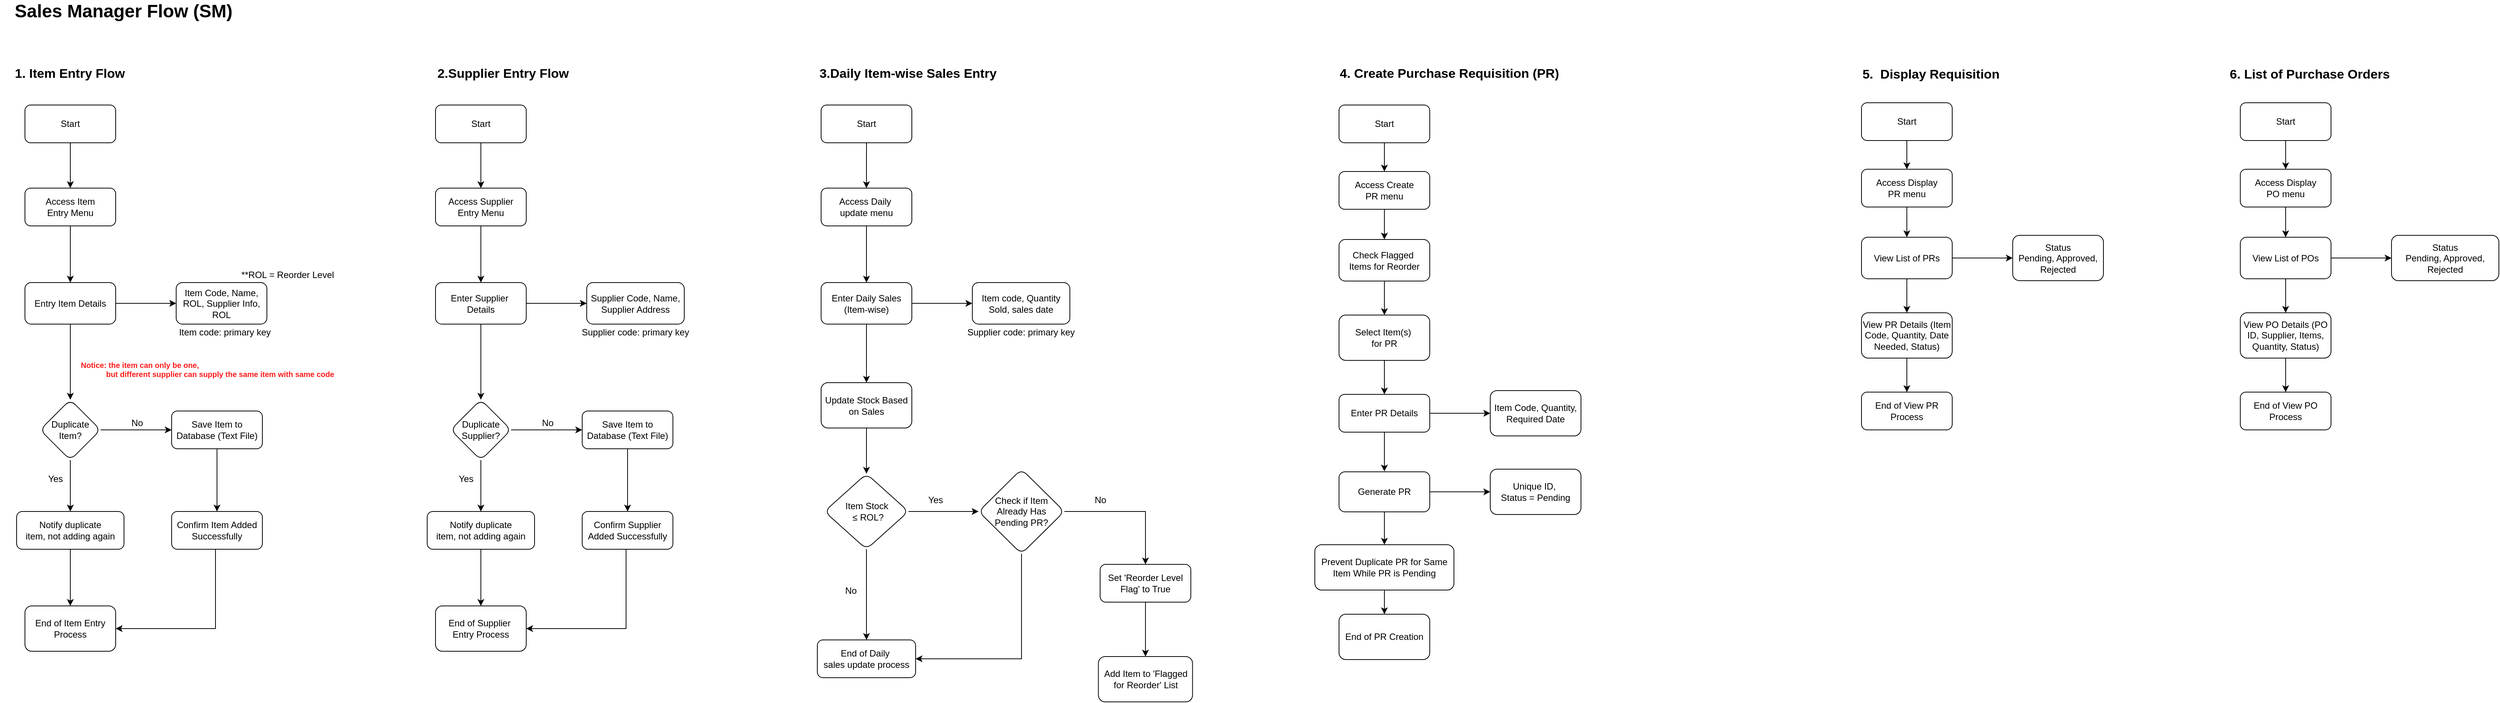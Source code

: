 <mxfile version="26.2.13">
  <diagram id="C5RBs43oDa-KdzZeNtuy" name="Page-1">
    <mxGraphModel dx="1740" dy="937" grid="1" gridSize="10" guides="1" tooltips="1" connect="1" arrows="1" fold="1" page="1" pageScale="1" pageWidth="827" pageHeight="1169" math="0" shadow="0">
      <root>
        <mxCell id="WIyWlLk6GJQsqaUBKTNV-0" />
        <mxCell id="WIyWlLk6GJQsqaUBKTNV-1" parent="WIyWlLk6GJQsqaUBKTNV-0" />
        <mxCell id="XJ3SM_v7XUwHbuzZQBsO-0" value="Sales Manager Flow (SM)" style="text;html=1;align=center;verticalAlign=middle;whiteSpace=wrap;rounded=0;fontSize=24;fontStyle=1" parent="WIyWlLk6GJQsqaUBKTNV-1" vertex="1">
          <mxGeometry x="36" y="51" width="305" height="30" as="geometry" />
        </mxCell>
        <mxCell id="XJ3SM_v7XUwHbuzZQBsO-1" value="1. Item Entry Flow" style="text;html=1;align=center;verticalAlign=middle;whiteSpace=wrap;rounded=0;fontSize=17;fontStyle=1" parent="WIyWlLk6GJQsqaUBKTNV-1" vertex="1">
          <mxGeometry x="25" y="134" width="185" height="30" as="geometry" />
        </mxCell>
        <mxCell id="XJ3SM_v7XUwHbuzZQBsO-4" value="" style="edgeStyle=orthogonalEdgeStyle;rounded=0;orthogonalLoop=1;jettySize=auto;html=1;" parent="WIyWlLk6GJQsqaUBKTNV-1" source="XJ3SM_v7XUwHbuzZQBsO-2" target="XJ3SM_v7XUwHbuzZQBsO-3" edge="1">
          <mxGeometry relative="1" as="geometry" />
        </mxCell>
        <mxCell id="XJ3SM_v7XUwHbuzZQBsO-2" value="Start" style="rounded=1;whiteSpace=wrap;html=1;" parent="WIyWlLk6GJQsqaUBKTNV-1" vertex="1">
          <mxGeometry x="58" y="190" width="120" height="50" as="geometry" />
        </mxCell>
        <mxCell id="XJ3SM_v7XUwHbuzZQBsO-6" value="" style="edgeStyle=orthogonalEdgeStyle;rounded=0;orthogonalLoop=1;jettySize=auto;html=1;" parent="WIyWlLk6GJQsqaUBKTNV-1" source="XJ3SM_v7XUwHbuzZQBsO-3" target="XJ3SM_v7XUwHbuzZQBsO-5" edge="1">
          <mxGeometry relative="1" as="geometry" />
        </mxCell>
        <mxCell id="XJ3SM_v7XUwHbuzZQBsO-3" value="Access Item&lt;div&gt;Entry Menu&lt;/div&gt;" style="whiteSpace=wrap;html=1;rounded=1;" parent="WIyWlLk6GJQsqaUBKTNV-1" vertex="1">
          <mxGeometry x="58" y="300" width="120" height="50" as="geometry" />
        </mxCell>
        <mxCell id="XJ3SM_v7XUwHbuzZQBsO-11" value="" style="edgeStyle=orthogonalEdgeStyle;rounded=0;orthogonalLoop=1;jettySize=auto;html=1;" parent="WIyWlLk6GJQsqaUBKTNV-1" source="XJ3SM_v7XUwHbuzZQBsO-5" target="XJ3SM_v7XUwHbuzZQBsO-10" edge="1">
          <mxGeometry relative="1" as="geometry" />
        </mxCell>
        <mxCell id="XJ3SM_v7XUwHbuzZQBsO-16" value="" style="edgeStyle=orthogonalEdgeStyle;rounded=0;orthogonalLoop=1;jettySize=auto;html=1;" parent="WIyWlLk6GJQsqaUBKTNV-1" source="XJ3SM_v7XUwHbuzZQBsO-5" target="XJ3SM_v7XUwHbuzZQBsO-15" edge="1">
          <mxGeometry relative="1" as="geometry" />
        </mxCell>
        <mxCell id="XJ3SM_v7XUwHbuzZQBsO-5" value="Entry Item Details" style="whiteSpace=wrap;html=1;rounded=1;" parent="WIyWlLk6GJQsqaUBKTNV-1" vertex="1">
          <mxGeometry x="58" y="425" width="120" height="55" as="geometry" />
        </mxCell>
        <mxCell id="XJ3SM_v7XUwHbuzZQBsO-10" value="Item Code, Name, ROL, Supplier Info, ROL" style="whiteSpace=wrap;html=1;rounded=1;" parent="WIyWlLk6GJQsqaUBKTNV-1" vertex="1">
          <mxGeometry x="258" y="425" width="120" height="55" as="geometry" />
        </mxCell>
        <mxCell id="XJ3SM_v7XUwHbuzZQBsO-12" value="Item code: primary key" style="text;html=1;align=center;verticalAlign=middle;resizable=0;points=[];autosize=1;strokeColor=none;fillColor=none;" parent="WIyWlLk6GJQsqaUBKTNV-1" vertex="1">
          <mxGeometry x="252" y="476" width="140" height="30" as="geometry" />
        </mxCell>
        <mxCell id="XJ3SM_v7XUwHbuzZQBsO-19" value="" style="edgeStyle=orthogonalEdgeStyle;rounded=0;orthogonalLoop=1;jettySize=auto;html=1;" parent="WIyWlLk6GJQsqaUBKTNV-1" source="XJ3SM_v7XUwHbuzZQBsO-15" target="XJ3SM_v7XUwHbuzZQBsO-18" edge="1">
          <mxGeometry relative="1" as="geometry" />
        </mxCell>
        <mxCell id="XJ3SM_v7XUwHbuzZQBsO-26" value="" style="edgeStyle=orthogonalEdgeStyle;rounded=0;orthogonalLoop=1;jettySize=auto;html=1;" parent="WIyWlLk6GJQsqaUBKTNV-1" source="XJ3SM_v7XUwHbuzZQBsO-15" target="XJ3SM_v7XUwHbuzZQBsO-25" edge="1">
          <mxGeometry relative="1" as="geometry" />
        </mxCell>
        <mxCell id="XJ3SM_v7XUwHbuzZQBsO-15" value="Duplicate&lt;div&gt;Item?&lt;/div&gt;" style="rhombus;whiteSpace=wrap;html=1;rounded=1;" parent="WIyWlLk6GJQsqaUBKTNV-1" vertex="1">
          <mxGeometry x="78" y="580" width="80" height="80" as="geometry" />
        </mxCell>
        <mxCell id="XJ3SM_v7XUwHbuzZQBsO-17" value="Notice: the item can only be one,&amp;nbsp;&lt;div&gt;&lt;span style=&quot;background-color: transparent;&quot;&gt;&amp;nbsp; &amp;nbsp; &amp;nbsp; &amp;nbsp; &amp;nbsp; &amp;nbsp; but different supplier can supply the same item with same code&lt;/span&gt;&lt;/div&gt;" style="text;html=1;align=left;verticalAlign=middle;resizable=0;points=[];autosize=1;strokeColor=none;fillColor=none;fontSize=10;fontColor=#FF1A1A;fontStyle=1" parent="WIyWlLk6GJQsqaUBKTNV-1" vertex="1">
          <mxGeometry x="130" y="520" width="340" height="40" as="geometry" />
        </mxCell>
        <mxCell id="XJ3SM_v7XUwHbuzZQBsO-21" value="" style="edgeStyle=orthogonalEdgeStyle;rounded=0;orthogonalLoop=1;jettySize=auto;html=1;" parent="WIyWlLk6GJQsqaUBKTNV-1" source="XJ3SM_v7XUwHbuzZQBsO-18" target="XJ3SM_v7XUwHbuzZQBsO-20" edge="1">
          <mxGeometry relative="1" as="geometry" />
        </mxCell>
        <mxCell id="XJ3SM_v7XUwHbuzZQBsO-18" value="Save Item to Database (Text File)" style="whiteSpace=wrap;html=1;rounded=1;" parent="WIyWlLk6GJQsqaUBKTNV-1" vertex="1">
          <mxGeometry x="252" y="595" width="120" height="50" as="geometry" />
        </mxCell>
        <mxCell id="XJ3SM_v7XUwHbuzZQBsO-29" style="edgeStyle=orthogonalEdgeStyle;rounded=0;orthogonalLoop=1;jettySize=auto;html=1;entryX=1;entryY=0.5;entryDx=0;entryDy=0;" parent="WIyWlLk6GJQsqaUBKTNV-1" source="XJ3SM_v7XUwHbuzZQBsO-20" target="XJ3SM_v7XUwHbuzZQBsO-27" edge="1">
          <mxGeometry relative="1" as="geometry">
            <Array as="points">
              <mxPoint x="310" y="883" />
            </Array>
          </mxGeometry>
        </mxCell>
        <mxCell id="XJ3SM_v7XUwHbuzZQBsO-20" value="Confirm Item Added Successfully" style="whiteSpace=wrap;html=1;rounded=1;" parent="WIyWlLk6GJQsqaUBKTNV-1" vertex="1">
          <mxGeometry x="252" y="728" width="120" height="50" as="geometry" />
        </mxCell>
        <mxCell id="XJ3SM_v7XUwHbuzZQBsO-22" value="No" style="text;html=1;align=center;verticalAlign=middle;resizable=0;points=[];autosize=1;strokeColor=none;fillColor=none;" parent="WIyWlLk6GJQsqaUBKTNV-1" vertex="1">
          <mxGeometry x="186" y="596" width="40" height="30" as="geometry" />
        </mxCell>
        <mxCell id="XJ3SM_v7XUwHbuzZQBsO-23" value="Yes" style="text;html=1;align=center;verticalAlign=middle;resizable=0;points=[];autosize=1;strokeColor=none;fillColor=none;" parent="WIyWlLk6GJQsqaUBKTNV-1" vertex="1">
          <mxGeometry x="78" y="670" width="40" height="30" as="geometry" />
        </mxCell>
        <mxCell id="XJ3SM_v7XUwHbuzZQBsO-28" value="" style="edgeStyle=orthogonalEdgeStyle;rounded=0;orthogonalLoop=1;jettySize=auto;html=1;" parent="WIyWlLk6GJQsqaUBKTNV-1" source="XJ3SM_v7XUwHbuzZQBsO-25" target="XJ3SM_v7XUwHbuzZQBsO-27" edge="1">
          <mxGeometry relative="1" as="geometry" />
        </mxCell>
        <mxCell id="XJ3SM_v7XUwHbuzZQBsO-25" value="Notify duplicate&lt;div&gt;item, not adding again&lt;/div&gt;" style="whiteSpace=wrap;html=1;rounded=1;" parent="WIyWlLk6GJQsqaUBKTNV-1" vertex="1">
          <mxGeometry x="47" y="728" width="142" height="50" as="geometry" />
        </mxCell>
        <mxCell id="XJ3SM_v7XUwHbuzZQBsO-27" value="End of Item Entry Process" style="whiteSpace=wrap;html=1;rounded=1;" parent="WIyWlLk6GJQsqaUBKTNV-1" vertex="1">
          <mxGeometry x="58" y="853" width="120" height="60" as="geometry" />
        </mxCell>
        <mxCell id="XJ3SM_v7XUwHbuzZQBsO-30" value="2.Supplier Entry Flow" style="text;html=1;align=center;verticalAlign=middle;whiteSpace=wrap;rounded=0;fontSize=17;fontStyle=1" parent="WIyWlLk6GJQsqaUBKTNV-1" vertex="1">
          <mxGeometry x="598" y="134" width="185" height="30" as="geometry" />
        </mxCell>
        <mxCell id="XJ3SM_v7XUwHbuzZQBsO-32" value="" style="edgeStyle=orthogonalEdgeStyle;rounded=0;orthogonalLoop=1;jettySize=auto;html=1;" parent="WIyWlLk6GJQsqaUBKTNV-1" source="XJ3SM_v7XUwHbuzZQBsO-33" target="XJ3SM_v7XUwHbuzZQBsO-35" edge="1">
          <mxGeometry relative="1" as="geometry" />
        </mxCell>
        <mxCell id="XJ3SM_v7XUwHbuzZQBsO-33" value="Start" style="rounded=1;whiteSpace=wrap;html=1;" parent="WIyWlLk6GJQsqaUBKTNV-1" vertex="1">
          <mxGeometry x="601" y="190" width="120" height="50" as="geometry" />
        </mxCell>
        <mxCell id="XJ3SM_v7XUwHbuzZQBsO-34" value="" style="edgeStyle=orthogonalEdgeStyle;rounded=0;orthogonalLoop=1;jettySize=auto;html=1;" parent="WIyWlLk6GJQsqaUBKTNV-1" source="XJ3SM_v7XUwHbuzZQBsO-35" target="XJ3SM_v7XUwHbuzZQBsO-38" edge="1">
          <mxGeometry relative="1" as="geometry" />
        </mxCell>
        <mxCell id="XJ3SM_v7XUwHbuzZQBsO-35" value="Access Supplier&lt;div&gt;Entry Menu&lt;/div&gt;" style="whiteSpace=wrap;html=1;rounded=1;" parent="WIyWlLk6GJQsqaUBKTNV-1" vertex="1">
          <mxGeometry x="601" y="300" width="120" height="50" as="geometry" />
        </mxCell>
        <mxCell id="XJ3SM_v7XUwHbuzZQBsO-36" value="" style="edgeStyle=orthogonalEdgeStyle;rounded=0;orthogonalLoop=1;jettySize=auto;html=1;" parent="WIyWlLk6GJQsqaUBKTNV-1" source="XJ3SM_v7XUwHbuzZQBsO-38" target="XJ3SM_v7XUwHbuzZQBsO-39" edge="1">
          <mxGeometry relative="1" as="geometry" />
        </mxCell>
        <mxCell id="XJ3SM_v7XUwHbuzZQBsO-37" value="" style="edgeStyle=orthogonalEdgeStyle;rounded=0;orthogonalLoop=1;jettySize=auto;html=1;" parent="WIyWlLk6GJQsqaUBKTNV-1" source="XJ3SM_v7XUwHbuzZQBsO-38" target="XJ3SM_v7XUwHbuzZQBsO-43" edge="1">
          <mxGeometry relative="1" as="geometry" />
        </mxCell>
        <mxCell id="XJ3SM_v7XUwHbuzZQBsO-38" value="Enter Supplier&amp;nbsp;&lt;div&gt;Details&lt;/div&gt;" style="whiteSpace=wrap;html=1;rounded=1;" parent="WIyWlLk6GJQsqaUBKTNV-1" vertex="1">
          <mxGeometry x="601" y="425" width="120" height="55" as="geometry" />
        </mxCell>
        <mxCell id="XJ3SM_v7XUwHbuzZQBsO-39" value="Supplier Code, Name, Supplier Address" style="whiteSpace=wrap;html=1;rounded=1;" parent="WIyWlLk6GJQsqaUBKTNV-1" vertex="1">
          <mxGeometry x="801" y="425" width="129" height="55" as="geometry" />
        </mxCell>
        <mxCell id="XJ3SM_v7XUwHbuzZQBsO-40" value="Supplier code: primary key" style="text;html=1;align=center;verticalAlign=middle;resizable=0;points=[];autosize=1;strokeColor=none;fillColor=none;" parent="WIyWlLk6GJQsqaUBKTNV-1" vertex="1">
          <mxGeometry x="780" y="476" width="170" height="30" as="geometry" />
        </mxCell>
        <mxCell id="XJ3SM_v7XUwHbuzZQBsO-41" value="" style="edgeStyle=orthogonalEdgeStyle;rounded=0;orthogonalLoop=1;jettySize=auto;html=1;" parent="WIyWlLk6GJQsqaUBKTNV-1" source="XJ3SM_v7XUwHbuzZQBsO-43" target="XJ3SM_v7XUwHbuzZQBsO-46" edge="1">
          <mxGeometry relative="1" as="geometry" />
        </mxCell>
        <mxCell id="XJ3SM_v7XUwHbuzZQBsO-42" value="" style="edgeStyle=orthogonalEdgeStyle;rounded=0;orthogonalLoop=1;jettySize=auto;html=1;" parent="WIyWlLk6GJQsqaUBKTNV-1" source="XJ3SM_v7XUwHbuzZQBsO-43" target="XJ3SM_v7XUwHbuzZQBsO-52" edge="1">
          <mxGeometry relative="1" as="geometry" />
        </mxCell>
        <mxCell id="XJ3SM_v7XUwHbuzZQBsO-43" value="Duplicate&lt;div&gt;Supplier?&lt;/div&gt;" style="rhombus;whiteSpace=wrap;html=1;rounded=1;" parent="WIyWlLk6GJQsqaUBKTNV-1" vertex="1">
          <mxGeometry x="621" y="580" width="80" height="80" as="geometry" />
        </mxCell>
        <mxCell id="XJ3SM_v7XUwHbuzZQBsO-45" value="" style="edgeStyle=orthogonalEdgeStyle;rounded=0;orthogonalLoop=1;jettySize=auto;html=1;" parent="WIyWlLk6GJQsqaUBKTNV-1" source="XJ3SM_v7XUwHbuzZQBsO-46" target="XJ3SM_v7XUwHbuzZQBsO-48" edge="1">
          <mxGeometry relative="1" as="geometry" />
        </mxCell>
        <mxCell id="XJ3SM_v7XUwHbuzZQBsO-46" value="Save Item to Database (Text File)" style="whiteSpace=wrap;html=1;rounded=1;" parent="WIyWlLk6GJQsqaUBKTNV-1" vertex="1">
          <mxGeometry x="795" y="595" width="120" height="50" as="geometry" />
        </mxCell>
        <mxCell id="XJ3SM_v7XUwHbuzZQBsO-47" style="edgeStyle=orthogonalEdgeStyle;rounded=0;orthogonalLoop=1;jettySize=auto;html=1;entryX=1;entryY=0.5;entryDx=0;entryDy=0;" parent="WIyWlLk6GJQsqaUBKTNV-1" source="XJ3SM_v7XUwHbuzZQBsO-48" target="XJ3SM_v7XUwHbuzZQBsO-53" edge="1">
          <mxGeometry relative="1" as="geometry">
            <Array as="points">
              <mxPoint x="853" y="883" />
            </Array>
          </mxGeometry>
        </mxCell>
        <mxCell id="XJ3SM_v7XUwHbuzZQBsO-48" value="Confirm Supplier Added Successfully" style="whiteSpace=wrap;html=1;rounded=1;" parent="WIyWlLk6GJQsqaUBKTNV-1" vertex="1">
          <mxGeometry x="795" y="728" width="120" height="50" as="geometry" />
        </mxCell>
        <mxCell id="XJ3SM_v7XUwHbuzZQBsO-49" value="No" style="text;html=1;align=center;verticalAlign=middle;resizable=0;points=[];autosize=1;strokeColor=none;fillColor=none;" parent="WIyWlLk6GJQsqaUBKTNV-1" vertex="1">
          <mxGeometry x="729" y="596" width="40" height="30" as="geometry" />
        </mxCell>
        <mxCell id="XJ3SM_v7XUwHbuzZQBsO-50" value="Yes" style="text;html=1;align=center;verticalAlign=middle;resizable=0;points=[];autosize=1;strokeColor=none;fillColor=none;" parent="WIyWlLk6GJQsqaUBKTNV-1" vertex="1">
          <mxGeometry x="621" y="670" width="40" height="30" as="geometry" />
        </mxCell>
        <mxCell id="XJ3SM_v7XUwHbuzZQBsO-51" value="" style="edgeStyle=orthogonalEdgeStyle;rounded=0;orthogonalLoop=1;jettySize=auto;html=1;" parent="WIyWlLk6GJQsqaUBKTNV-1" source="XJ3SM_v7XUwHbuzZQBsO-52" target="XJ3SM_v7XUwHbuzZQBsO-53" edge="1">
          <mxGeometry relative="1" as="geometry" />
        </mxCell>
        <mxCell id="XJ3SM_v7XUwHbuzZQBsO-52" value="Notify duplicate&lt;div&gt;item, not adding again&lt;/div&gt;" style="whiteSpace=wrap;html=1;rounded=1;" parent="WIyWlLk6GJQsqaUBKTNV-1" vertex="1">
          <mxGeometry x="590" y="728" width="142" height="50" as="geometry" />
        </mxCell>
        <mxCell id="XJ3SM_v7XUwHbuzZQBsO-53" value="End of Supplier&amp;nbsp;&lt;div&gt;Entry Process&lt;/div&gt;" style="whiteSpace=wrap;html=1;rounded=1;" parent="WIyWlLk6GJQsqaUBKTNV-1" vertex="1">
          <mxGeometry x="601" y="853" width="120" height="60" as="geometry" />
        </mxCell>
        <mxCell id="XJ3SM_v7XUwHbuzZQBsO-54" value="3.Daily Item-wise Sales Entry" style="text;html=1;align=center;verticalAlign=middle;whiteSpace=wrap;rounded=0;fontSize=17;fontStyle=1" parent="WIyWlLk6GJQsqaUBKTNV-1" vertex="1">
          <mxGeometry x="1095" y="134" width="262" height="30" as="geometry" />
        </mxCell>
        <mxCell id="XJ3SM_v7XUwHbuzZQBsO-55" value="" style="edgeStyle=orthogonalEdgeStyle;rounded=0;orthogonalLoop=1;jettySize=auto;html=1;" parent="WIyWlLk6GJQsqaUBKTNV-1" source="XJ3SM_v7XUwHbuzZQBsO-56" target="XJ3SM_v7XUwHbuzZQBsO-58" edge="1">
          <mxGeometry relative="1" as="geometry" />
        </mxCell>
        <mxCell id="XJ3SM_v7XUwHbuzZQBsO-56" value="Start" style="rounded=1;whiteSpace=wrap;html=1;" parent="WIyWlLk6GJQsqaUBKTNV-1" vertex="1">
          <mxGeometry x="1111" y="190" width="120" height="50" as="geometry" />
        </mxCell>
        <mxCell id="XJ3SM_v7XUwHbuzZQBsO-57" value="" style="edgeStyle=orthogonalEdgeStyle;rounded=0;orthogonalLoop=1;jettySize=auto;html=1;" parent="WIyWlLk6GJQsqaUBKTNV-1" source="XJ3SM_v7XUwHbuzZQBsO-58" target="XJ3SM_v7XUwHbuzZQBsO-61" edge="1">
          <mxGeometry relative="1" as="geometry" />
        </mxCell>
        <mxCell id="XJ3SM_v7XUwHbuzZQBsO-58" value="Access Daily&amp;nbsp;&lt;div&gt;update m&lt;span style=&quot;background-color: transparent;&quot;&gt;enu&lt;/span&gt;&lt;/div&gt;" style="whiteSpace=wrap;html=1;rounded=1;" parent="WIyWlLk6GJQsqaUBKTNV-1" vertex="1">
          <mxGeometry x="1111" y="300" width="120" height="50" as="geometry" />
        </mxCell>
        <mxCell id="XJ3SM_v7XUwHbuzZQBsO-59" value="" style="edgeStyle=orthogonalEdgeStyle;rounded=0;orthogonalLoop=1;jettySize=auto;html=1;" parent="WIyWlLk6GJQsqaUBKTNV-1" source="XJ3SM_v7XUwHbuzZQBsO-61" target="XJ3SM_v7XUwHbuzZQBsO-62" edge="1">
          <mxGeometry relative="1" as="geometry" />
        </mxCell>
        <mxCell id="XJ3SM_v7XUwHbuzZQBsO-80" value="" style="edgeStyle=orthogonalEdgeStyle;rounded=0;orthogonalLoop=1;jettySize=auto;html=1;" parent="WIyWlLk6GJQsqaUBKTNV-1" source="XJ3SM_v7XUwHbuzZQBsO-61" target="XJ3SM_v7XUwHbuzZQBsO-79" edge="1">
          <mxGeometry relative="1" as="geometry" />
        </mxCell>
        <mxCell id="XJ3SM_v7XUwHbuzZQBsO-61" value="Enter Daily Sales (Item-wise)" style="whiteSpace=wrap;html=1;rounded=1;" parent="WIyWlLk6GJQsqaUBKTNV-1" vertex="1">
          <mxGeometry x="1111" y="425" width="120" height="55" as="geometry" />
        </mxCell>
        <mxCell id="XJ3SM_v7XUwHbuzZQBsO-62" value="Item code, Quantity Sold, sales date" style="whiteSpace=wrap;html=1;rounded=1;" parent="WIyWlLk6GJQsqaUBKTNV-1" vertex="1">
          <mxGeometry x="1311" y="425" width="129" height="55" as="geometry" />
        </mxCell>
        <mxCell id="XJ3SM_v7XUwHbuzZQBsO-63" value="Supplier code: primary key" style="text;html=1;align=center;verticalAlign=middle;resizable=0;points=[];autosize=1;strokeColor=none;fillColor=none;" parent="WIyWlLk6GJQsqaUBKTNV-1" vertex="1">
          <mxGeometry x="1290" y="476" width="170" height="30" as="geometry" />
        </mxCell>
        <mxCell id="XJ3SM_v7XUwHbuzZQBsO-65" value="" style="edgeStyle=orthogonalEdgeStyle;rounded=0;orthogonalLoop=1;jettySize=auto;html=1;" parent="WIyWlLk6GJQsqaUBKTNV-1" source="XJ3SM_v7XUwHbuzZQBsO-66" target="XJ3SM_v7XUwHbuzZQBsO-74" edge="1">
          <mxGeometry relative="1" as="geometry" />
        </mxCell>
        <mxCell id="XJ3SM_v7XUwHbuzZQBsO-83" value="" style="edgeStyle=orthogonalEdgeStyle;rounded=0;orthogonalLoop=1;jettySize=auto;html=1;" parent="WIyWlLk6GJQsqaUBKTNV-1" source="XJ3SM_v7XUwHbuzZQBsO-66" target="XJ3SM_v7XUwHbuzZQBsO-82" edge="1">
          <mxGeometry relative="1" as="geometry" />
        </mxCell>
        <mxCell id="XJ3SM_v7XUwHbuzZQBsO-66" value="Item Stock&lt;div&gt;&amp;nbsp;≤ ROL?&lt;/div&gt;" style="rhombus;whiteSpace=wrap;html=1;rounded=1;" parent="WIyWlLk6GJQsqaUBKTNV-1" vertex="1">
          <mxGeometry x="1115.5" y="678" width="111" height="100" as="geometry" />
        </mxCell>
        <mxCell id="XJ3SM_v7XUwHbuzZQBsO-89" style="edgeStyle=orthogonalEdgeStyle;rounded=0;orthogonalLoop=1;jettySize=auto;html=1;entryX=0.5;entryY=0;entryDx=0;entryDy=0;" parent="WIyWlLk6GJQsqaUBKTNV-1" source="XJ3SM_v7XUwHbuzZQBsO-70" target="XJ3SM_v7XUwHbuzZQBsO-75" edge="1">
          <mxGeometry relative="1" as="geometry" />
        </mxCell>
        <mxCell id="XJ3SM_v7XUwHbuzZQBsO-70" value="Set &#39;Reorder Level Flag&#39;&amp;nbsp;&lt;span style=&quot;background-color: transparent;&quot;&gt;to True&lt;/span&gt;" style="whiteSpace=wrap;html=1;rounded=1;" parent="WIyWlLk6GJQsqaUBKTNV-1" vertex="1">
          <mxGeometry x="1480" y="798" width="120" height="50" as="geometry" />
        </mxCell>
        <mxCell id="XJ3SM_v7XUwHbuzZQBsO-71" value="Yes" style="text;html=1;align=center;verticalAlign=middle;resizable=0;points=[];autosize=1;strokeColor=none;fillColor=none;" parent="WIyWlLk6GJQsqaUBKTNV-1" vertex="1">
          <mxGeometry x="1242" y="698" width="40" height="30" as="geometry" />
        </mxCell>
        <mxCell id="XJ3SM_v7XUwHbuzZQBsO-72" value="No" style="text;html=1;align=center;verticalAlign=middle;resizable=0;points=[];autosize=1;strokeColor=none;fillColor=none;" parent="WIyWlLk6GJQsqaUBKTNV-1" vertex="1">
          <mxGeometry x="1130" y="818" width="40" height="30" as="geometry" />
        </mxCell>
        <mxCell id="XJ3SM_v7XUwHbuzZQBsO-74" value="End of&amp;nbsp;&lt;span style=&quot;background-color: transparent;&quot;&gt;Daily&amp;nbsp;&lt;/span&gt;&lt;div&gt;&lt;span style=&quot;background-color: transparent;&quot;&gt;sales update process&lt;/span&gt;&lt;/div&gt;" style="whiteSpace=wrap;html=1;rounded=1;" parent="WIyWlLk6GJQsqaUBKTNV-1" vertex="1">
          <mxGeometry x="1106" y="898" width="130" height="50" as="geometry" />
        </mxCell>
        <mxCell id="XJ3SM_v7XUwHbuzZQBsO-75" value="Add Item to &#39;Flagged for Reorder&#39; List" style="whiteSpace=wrap;html=1;rounded=1;" parent="WIyWlLk6GJQsqaUBKTNV-1" vertex="1">
          <mxGeometry x="1477.75" y="920" width="124.5" height="60" as="geometry" />
        </mxCell>
        <mxCell id="XJ3SM_v7XUwHbuzZQBsO-77" value="**ROL = Reorder Level" style="text;html=1;align=center;verticalAlign=middle;resizable=0;points=[];autosize=1;strokeColor=none;fillColor=none;" parent="WIyWlLk6GJQsqaUBKTNV-1" vertex="1">
          <mxGeometry x="330" y="400" width="150" height="30" as="geometry" />
        </mxCell>
        <mxCell id="XJ3SM_v7XUwHbuzZQBsO-81" style="edgeStyle=orthogonalEdgeStyle;rounded=0;orthogonalLoop=1;jettySize=auto;html=1;entryX=0.5;entryY=0;entryDx=0;entryDy=0;" parent="WIyWlLk6GJQsqaUBKTNV-1" source="XJ3SM_v7XUwHbuzZQBsO-79" target="XJ3SM_v7XUwHbuzZQBsO-66" edge="1">
          <mxGeometry relative="1" as="geometry" />
        </mxCell>
        <mxCell id="XJ3SM_v7XUwHbuzZQBsO-79" value="Update Stock Based on Sales" style="whiteSpace=wrap;html=1;rounded=1;" parent="WIyWlLk6GJQsqaUBKTNV-1" vertex="1">
          <mxGeometry x="1111" y="557.5" width="120" height="60" as="geometry" />
        </mxCell>
        <mxCell id="XJ3SM_v7XUwHbuzZQBsO-85" value="" style="edgeStyle=orthogonalEdgeStyle;rounded=0;orthogonalLoop=1;jettySize=auto;html=1;entryX=0.5;entryY=0;entryDx=0;entryDy=0;" parent="WIyWlLk6GJQsqaUBKTNV-1" source="XJ3SM_v7XUwHbuzZQBsO-82" target="XJ3SM_v7XUwHbuzZQBsO-70" edge="1">
          <mxGeometry relative="1" as="geometry">
            <mxPoint x="1376.03" y="870" as="targetPoint" />
          </mxGeometry>
        </mxCell>
        <mxCell id="XJ3SM_v7XUwHbuzZQBsO-90" style="edgeStyle=orthogonalEdgeStyle;rounded=0;orthogonalLoop=1;jettySize=auto;html=1;entryX=1;entryY=0.5;entryDx=0;entryDy=0;" parent="WIyWlLk6GJQsqaUBKTNV-1" source="XJ3SM_v7XUwHbuzZQBsO-82" target="XJ3SM_v7XUwHbuzZQBsO-74" edge="1">
          <mxGeometry relative="1" as="geometry">
            <Array as="points">
              <mxPoint x="1376" y="923" />
            </Array>
          </mxGeometry>
        </mxCell>
        <mxCell id="XJ3SM_v7XUwHbuzZQBsO-82" value="Check if Item Already Has Pending PR?" style="rhombus;whiteSpace=wrap;html=1;rounded=1;" parent="WIyWlLk6GJQsqaUBKTNV-1" vertex="1">
          <mxGeometry x="1319.25" y="672" width="113.5" height="112" as="geometry" />
        </mxCell>
        <mxCell id="XJ3SM_v7XUwHbuzZQBsO-87" value="No" style="text;html=1;align=center;verticalAlign=middle;resizable=0;points=[];autosize=1;strokeColor=none;fillColor=none;" parent="WIyWlLk6GJQsqaUBKTNV-1" vertex="1">
          <mxGeometry x="1460" y="698" width="40" height="30" as="geometry" />
        </mxCell>
        <mxCell id="XJ3SM_v7XUwHbuzZQBsO-91" value="4. Create Purchase Requisition (PR)" style="text;html=1;align=center;verticalAlign=middle;whiteSpace=wrap;rounded=0;fontSize=17;fontStyle=1" parent="WIyWlLk6GJQsqaUBKTNV-1" vertex="1">
          <mxGeometry x="1787" y="134" width="310" height="30" as="geometry" />
        </mxCell>
        <mxCell id="XJ3SM_v7XUwHbuzZQBsO-92" value="" style="edgeStyle=orthogonalEdgeStyle;rounded=0;orthogonalLoop=1;jettySize=auto;html=1;" parent="WIyWlLk6GJQsqaUBKTNV-1" source="XJ3SM_v7XUwHbuzZQBsO-93" target="XJ3SM_v7XUwHbuzZQBsO-95" edge="1">
          <mxGeometry relative="1" as="geometry" />
        </mxCell>
        <mxCell id="XJ3SM_v7XUwHbuzZQBsO-93" value="Start" style="rounded=1;whiteSpace=wrap;html=1;" parent="WIyWlLk6GJQsqaUBKTNV-1" vertex="1">
          <mxGeometry x="1796" y="190" width="120" height="50" as="geometry" />
        </mxCell>
        <mxCell id="XJ3SM_v7XUwHbuzZQBsO-94" value="" style="edgeStyle=orthogonalEdgeStyle;rounded=0;orthogonalLoop=1;jettySize=auto;html=1;" parent="WIyWlLk6GJQsqaUBKTNV-1" source="XJ3SM_v7XUwHbuzZQBsO-95" target="XJ3SM_v7XUwHbuzZQBsO-98" edge="1">
          <mxGeometry relative="1" as="geometry" />
        </mxCell>
        <mxCell id="XJ3SM_v7XUwHbuzZQBsO-95" value="Access Create PR&lt;span style=&quot;background-color: transparent;&quot;&gt;&amp;nbsp;m&lt;/span&gt;&lt;span style=&quot;background-color: transparent;&quot;&gt;enu&lt;/span&gt;" style="whiteSpace=wrap;html=1;rounded=1;" parent="WIyWlLk6GJQsqaUBKTNV-1" vertex="1">
          <mxGeometry x="1796" y="278" width="120" height="50" as="geometry" />
        </mxCell>
        <mxCell id="XJ3SM_v7XUwHbuzZQBsO-97" value="" style="edgeStyle=orthogonalEdgeStyle;rounded=0;orthogonalLoop=1;jettySize=auto;html=1;" parent="WIyWlLk6GJQsqaUBKTNV-1" source="XJ3SM_v7XUwHbuzZQBsO-98" target="XJ3SM_v7XUwHbuzZQBsO-111" edge="1">
          <mxGeometry relative="1" as="geometry" />
        </mxCell>
        <mxCell id="XJ3SM_v7XUwHbuzZQBsO-98" value="Check Flagged&amp;nbsp;&lt;div&gt;Items for Reorder&lt;/div&gt;" style="whiteSpace=wrap;html=1;rounded=1;" parent="WIyWlLk6GJQsqaUBKTNV-1" vertex="1">
          <mxGeometry x="1796" y="368" width="120" height="55" as="geometry" />
        </mxCell>
        <mxCell id="XJ3SM_v7XUwHbuzZQBsO-117" value="" style="edgeStyle=orthogonalEdgeStyle;rounded=0;orthogonalLoop=1;jettySize=auto;html=1;" parent="WIyWlLk6GJQsqaUBKTNV-1" source="XJ3SM_v7XUwHbuzZQBsO-111" target="XJ3SM_v7XUwHbuzZQBsO-116" edge="1">
          <mxGeometry relative="1" as="geometry" />
        </mxCell>
        <mxCell id="XJ3SM_v7XUwHbuzZQBsO-111" value="Select Item(s)&amp;nbsp;&lt;div&gt;for PR&lt;/div&gt;" style="whiteSpace=wrap;html=1;rounded=1;" parent="WIyWlLk6GJQsqaUBKTNV-1" vertex="1">
          <mxGeometry x="1796" y="468" width="120" height="60" as="geometry" />
        </mxCell>
        <mxCell id="XJ3SM_v7XUwHbuzZQBsO-119" value="" style="edgeStyle=orthogonalEdgeStyle;rounded=0;orthogonalLoop=1;jettySize=auto;html=1;" parent="WIyWlLk6GJQsqaUBKTNV-1" source="XJ3SM_v7XUwHbuzZQBsO-116" target="XJ3SM_v7XUwHbuzZQBsO-118" edge="1">
          <mxGeometry relative="1" as="geometry" />
        </mxCell>
        <mxCell id="XJ3SM_v7XUwHbuzZQBsO-121" value="" style="edgeStyle=orthogonalEdgeStyle;rounded=0;orthogonalLoop=1;jettySize=auto;html=1;" parent="WIyWlLk6GJQsqaUBKTNV-1" source="XJ3SM_v7XUwHbuzZQBsO-116" edge="1">
          <mxGeometry relative="1" as="geometry">
            <mxPoint x="1856" y="675" as="targetPoint" />
          </mxGeometry>
        </mxCell>
        <mxCell id="XJ3SM_v7XUwHbuzZQBsO-116" value="Enter PR Details" style="whiteSpace=wrap;html=1;rounded=1;" parent="WIyWlLk6GJQsqaUBKTNV-1" vertex="1">
          <mxGeometry x="1796" y="573" width="120" height="50" as="geometry" />
        </mxCell>
        <mxCell id="XJ3SM_v7XUwHbuzZQBsO-118" value="Item Code, Quantity, Required Date" style="whiteSpace=wrap;html=1;rounded=1;" parent="WIyWlLk6GJQsqaUBKTNV-1" vertex="1">
          <mxGeometry x="1996" y="568" width="120" height="60" as="geometry" />
        </mxCell>
        <mxCell id="XJ3SM_v7XUwHbuzZQBsO-126" value="" style="edgeStyle=orthogonalEdgeStyle;rounded=0;orthogonalLoop=1;jettySize=auto;html=1;" parent="WIyWlLk6GJQsqaUBKTNV-1" source="XJ3SM_v7XUwHbuzZQBsO-123" target="XJ3SM_v7XUwHbuzZQBsO-125" edge="1">
          <mxGeometry relative="1" as="geometry" />
        </mxCell>
        <mxCell id="XJ3SM_v7XUwHbuzZQBsO-128" value="" style="edgeStyle=orthogonalEdgeStyle;rounded=0;orthogonalLoop=1;jettySize=auto;html=1;" parent="WIyWlLk6GJQsqaUBKTNV-1" source="XJ3SM_v7XUwHbuzZQBsO-123" target="XJ3SM_v7XUwHbuzZQBsO-127" edge="1">
          <mxGeometry relative="1" as="geometry" />
        </mxCell>
        <mxCell id="XJ3SM_v7XUwHbuzZQBsO-123" value="Generate PR" style="whiteSpace=wrap;html=1;rounded=1;" parent="WIyWlLk6GJQsqaUBKTNV-1" vertex="1">
          <mxGeometry x="1796" y="675.5" width="120" height="53" as="geometry" />
        </mxCell>
        <mxCell id="XJ3SM_v7XUwHbuzZQBsO-125" value="Unique ID,&amp;nbsp;&lt;div&gt;Status = Pending&lt;/div&gt;" style="whiteSpace=wrap;html=1;rounded=1;" parent="WIyWlLk6GJQsqaUBKTNV-1" vertex="1">
          <mxGeometry x="1996" y="672" width="120" height="60" as="geometry" />
        </mxCell>
        <mxCell id="XJ3SM_v7XUwHbuzZQBsO-130" value="" style="edgeStyle=orthogonalEdgeStyle;rounded=0;orthogonalLoop=1;jettySize=auto;html=1;" parent="WIyWlLk6GJQsqaUBKTNV-1" source="XJ3SM_v7XUwHbuzZQBsO-127" target="XJ3SM_v7XUwHbuzZQBsO-129" edge="1">
          <mxGeometry relative="1" as="geometry" />
        </mxCell>
        <mxCell id="XJ3SM_v7XUwHbuzZQBsO-127" value="Prevent Duplicate PR for Same Item While PR is Pending" style="whiteSpace=wrap;html=1;rounded=1;" parent="WIyWlLk6GJQsqaUBKTNV-1" vertex="1">
          <mxGeometry x="1764" y="772" width="184" height="60" as="geometry" />
        </mxCell>
        <mxCell id="XJ3SM_v7XUwHbuzZQBsO-129" value="End of PR Creation" style="whiteSpace=wrap;html=1;rounded=1;" parent="WIyWlLk6GJQsqaUBKTNV-1" vertex="1">
          <mxGeometry x="1796" y="864" width="120" height="60" as="geometry" />
        </mxCell>
        <mxCell id="XJ3SM_v7XUwHbuzZQBsO-131" value="5.&amp;nbsp; Display Requisition" style="text;html=1;align=center;verticalAlign=middle;whiteSpace=wrap;rounded=0;fontSize=17;fontStyle=1" parent="WIyWlLk6GJQsqaUBKTNV-1" vertex="1">
          <mxGeometry x="2424" y="135" width="310" height="30" as="geometry" />
        </mxCell>
        <mxCell id="XJ3SM_v7XUwHbuzZQBsO-132" value="" style="edgeStyle=orthogonalEdgeStyle;rounded=0;orthogonalLoop=1;jettySize=auto;html=1;" parent="WIyWlLk6GJQsqaUBKTNV-1" source="XJ3SM_v7XUwHbuzZQBsO-133" target="XJ3SM_v7XUwHbuzZQBsO-135" edge="1">
          <mxGeometry relative="1" as="geometry" />
        </mxCell>
        <mxCell id="XJ3SM_v7XUwHbuzZQBsO-133" value="Start" style="rounded=1;whiteSpace=wrap;html=1;" parent="WIyWlLk6GJQsqaUBKTNV-1" vertex="1">
          <mxGeometry x="2487" y="187" width="120" height="50" as="geometry" />
        </mxCell>
        <mxCell id="XJ3SM_v7XUwHbuzZQBsO-134" value="" style="edgeStyle=orthogonalEdgeStyle;rounded=0;orthogonalLoop=1;jettySize=auto;html=1;" parent="WIyWlLk6GJQsqaUBKTNV-1" source="XJ3SM_v7XUwHbuzZQBsO-135" target="XJ3SM_v7XUwHbuzZQBsO-137" edge="1">
          <mxGeometry relative="1" as="geometry" />
        </mxCell>
        <mxCell id="XJ3SM_v7XUwHbuzZQBsO-135" value="Access Display PR&lt;span style=&quot;background-color: transparent;&quot;&gt;&amp;nbsp;m&lt;/span&gt;&lt;span style=&quot;background-color: transparent;&quot;&gt;enu&lt;/span&gt;" style="whiteSpace=wrap;html=1;rounded=1;" parent="WIyWlLk6GJQsqaUBKTNV-1" vertex="1">
          <mxGeometry x="2487" y="275" width="120" height="50" as="geometry" />
        </mxCell>
        <mxCell id="XJ3SM_v7XUwHbuzZQBsO-136" value="" style="edgeStyle=orthogonalEdgeStyle;rounded=0;orthogonalLoop=1;jettySize=auto;html=1;" parent="WIyWlLk6GJQsqaUBKTNV-1" source="XJ3SM_v7XUwHbuzZQBsO-137" target="XJ3SM_v7XUwHbuzZQBsO-139" edge="1">
          <mxGeometry relative="1" as="geometry" />
        </mxCell>
        <mxCell id="XJ3SM_v7XUwHbuzZQBsO-155" value="" style="edgeStyle=orthogonalEdgeStyle;rounded=0;orthogonalLoop=1;jettySize=auto;html=1;" parent="WIyWlLk6GJQsqaUBKTNV-1" source="XJ3SM_v7XUwHbuzZQBsO-137" target="XJ3SM_v7XUwHbuzZQBsO-154" edge="1">
          <mxGeometry relative="1" as="geometry" />
        </mxCell>
        <mxCell id="XJ3SM_v7XUwHbuzZQBsO-137" value="View List of PRs" style="whiteSpace=wrap;html=1;rounded=1;" parent="WIyWlLk6GJQsqaUBKTNV-1" vertex="1">
          <mxGeometry x="2487" y="365" width="120" height="55" as="geometry" />
        </mxCell>
        <mxCell id="XJ3SM_v7XUwHbuzZQBsO-138" value="" style="edgeStyle=orthogonalEdgeStyle;rounded=0;orthogonalLoop=1;jettySize=auto;html=1;" parent="WIyWlLk6GJQsqaUBKTNV-1" source="XJ3SM_v7XUwHbuzZQBsO-139" target="XJ3SM_v7XUwHbuzZQBsO-142" edge="1">
          <mxGeometry relative="1" as="geometry" />
        </mxCell>
        <mxCell id="XJ3SM_v7XUwHbuzZQBsO-139" value="View PR Details (Item Code, Quantity, Date Needed, Status)" style="whiteSpace=wrap;html=1;rounded=1;" parent="WIyWlLk6GJQsqaUBKTNV-1" vertex="1">
          <mxGeometry x="2487" y="465" width="120" height="60" as="geometry" />
        </mxCell>
        <mxCell id="XJ3SM_v7XUwHbuzZQBsO-142" value="End of View PR Process" style="whiteSpace=wrap;html=1;rounded=1;" parent="WIyWlLk6GJQsqaUBKTNV-1" vertex="1">
          <mxGeometry x="2487" y="570" width="120" height="50" as="geometry" />
        </mxCell>
        <mxCell id="XJ3SM_v7XUwHbuzZQBsO-154" value="Status&lt;div&gt;Pending, Approved, Rejected&lt;br&gt;&lt;/div&gt;" style="whiteSpace=wrap;html=1;rounded=1;" parent="WIyWlLk6GJQsqaUBKTNV-1" vertex="1">
          <mxGeometry x="2687" y="362.5" width="120" height="60" as="geometry" />
        </mxCell>
        <mxCell id="XJ3SM_v7XUwHbuzZQBsO-156" value="6. List of Purchase Orders" style="text;html=1;align=center;verticalAlign=middle;whiteSpace=wrap;rounded=0;fontSize=17;fontStyle=1" parent="WIyWlLk6GJQsqaUBKTNV-1" vertex="1">
          <mxGeometry x="2925" y="135" width="310" height="30" as="geometry" />
        </mxCell>
        <mxCell id="XJ3SM_v7XUwHbuzZQBsO-157" value="" style="edgeStyle=orthogonalEdgeStyle;rounded=0;orthogonalLoop=1;jettySize=auto;html=1;" parent="WIyWlLk6GJQsqaUBKTNV-1" source="XJ3SM_v7XUwHbuzZQBsO-158" target="XJ3SM_v7XUwHbuzZQBsO-160" edge="1">
          <mxGeometry relative="1" as="geometry" />
        </mxCell>
        <mxCell id="XJ3SM_v7XUwHbuzZQBsO-158" value="Start" style="rounded=1;whiteSpace=wrap;html=1;" parent="WIyWlLk6GJQsqaUBKTNV-1" vertex="1">
          <mxGeometry x="2988" y="187" width="120" height="50" as="geometry" />
        </mxCell>
        <mxCell id="XJ3SM_v7XUwHbuzZQBsO-159" value="" style="edgeStyle=orthogonalEdgeStyle;rounded=0;orthogonalLoop=1;jettySize=auto;html=1;" parent="WIyWlLk6GJQsqaUBKTNV-1" source="XJ3SM_v7XUwHbuzZQBsO-160" target="XJ3SM_v7XUwHbuzZQBsO-163" edge="1">
          <mxGeometry relative="1" as="geometry" />
        </mxCell>
        <mxCell id="XJ3SM_v7XUwHbuzZQBsO-160" value="Access Display PO&lt;span style=&quot;background-color: transparent;&quot;&gt;&amp;nbsp;m&lt;/span&gt;&lt;span style=&quot;background-color: transparent;&quot;&gt;enu&lt;/span&gt;" style="whiteSpace=wrap;html=1;rounded=1;" parent="WIyWlLk6GJQsqaUBKTNV-1" vertex="1">
          <mxGeometry x="2988" y="275" width="120" height="50" as="geometry" />
        </mxCell>
        <mxCell id="XJ3SM_v7XUwHbuzZQBsO-161" value="" style="edgeStyle=orthogonalEdgeStyle;rounded=0;orthogonalLoop=1;jettySize=auto;html=1;" parent="WIyWlLk6GJQsqaUBKTNV-1" source="XJ3SM_v7XUwHbuzZQBsO-163" target="XJ3SM_v7XUwHbuzZQBsO-165" edge="1">
          <mxGeometry relative="1" as="geometry" />
        </mxCell>
        <mxCell id="XJ3SM_v7XUwHbuzZQBsO-162" value="" style="edgeStyle=orthogonalEdgeStyle;rounded=0;orthogonalLoop=1;jettySize=auto;html=1;" parent="WIyWlLk6GJQsqaUBKTNV-1" source="XJ3SM_v7XUwHbuzZQBsO-163" target="XJ3SM_v7XUwHbuzZQBsO-167" edge="1">
          <mxGeometry relative="1" as="geometry" />
        </mxCell>
        <mxCell id="XJ3SM_v7XUwHbuzZQBsO-163" value="View List of POs" style="whiteSpace=wrap;html=1;rounded=1;" parent="WIyWlLk6GJQsqaUBKTNV-1" vertex="1">
          <mxGeometry x="2988" y="365" width="120" height="55" as="geometry" />
        </mxCell>
        <mxCell id="XJ3SM_v7XUwHbuzZQBsO-164" value="" style="edgeStyle=orthogonalEdgeStyle;rounded=0;orthogonalLoop=1;jettySize=auto;html=1;" parent="WIyWlLk6GJQsqaUBKTNV-1" source="XJ3SM_v7XUwHbuzZQBsO-165" target="XJ3SM_v7XUwHbuzZQBsO-166" edge="1">
          <mxGeometry relative="1" as="geometry" />
        </mxCell>
        <mxCell id="XJ3SM_v7XUwHbuzZQBsO-165" value="View PO Details (PO ID, Supplier, Items, Quantity, Status)" style="whiteSpace=wrap;html=1;rounded=1;" parent="WIyWlLk6GJQsqaUBKTNV-1" vertex="1">
          <mxGeometry x="2988" y="465" width="120" height="60" as="geometry" />
        </mxCell>
        <mxCell id="XJ3SM_v7XUwHbuzZQBsO-166" value="End of View PO Process" style="whiteSpace=wrap;html=1;rounded=1;" parent="WIyWlLk6GJQsqaUBKTNV-1" vertex="1">
          <mxGeometry x="2988" y="570" width="120" height="50" as="geometry" />
        </mxCell>
        <mxCell id="XJ3SM_v7XUwHbuzZQBsO-167" value="Status&lt;div&gt;Pending, Approved, Rejected&lt;br&gt;&lt;/div&gt;" style="whiteSpace=wrap;html=1;rounded=1;" parent="WIyWlLk6GJQsqaUBKTNV-1" vertex="1">
          <mxGeometry x="3188" y="362.5" width="142" height="60" as="geometry" />
        </mxCell>
      </root>
    </mxGraphModel>
  </diagram>
</mxfile>
